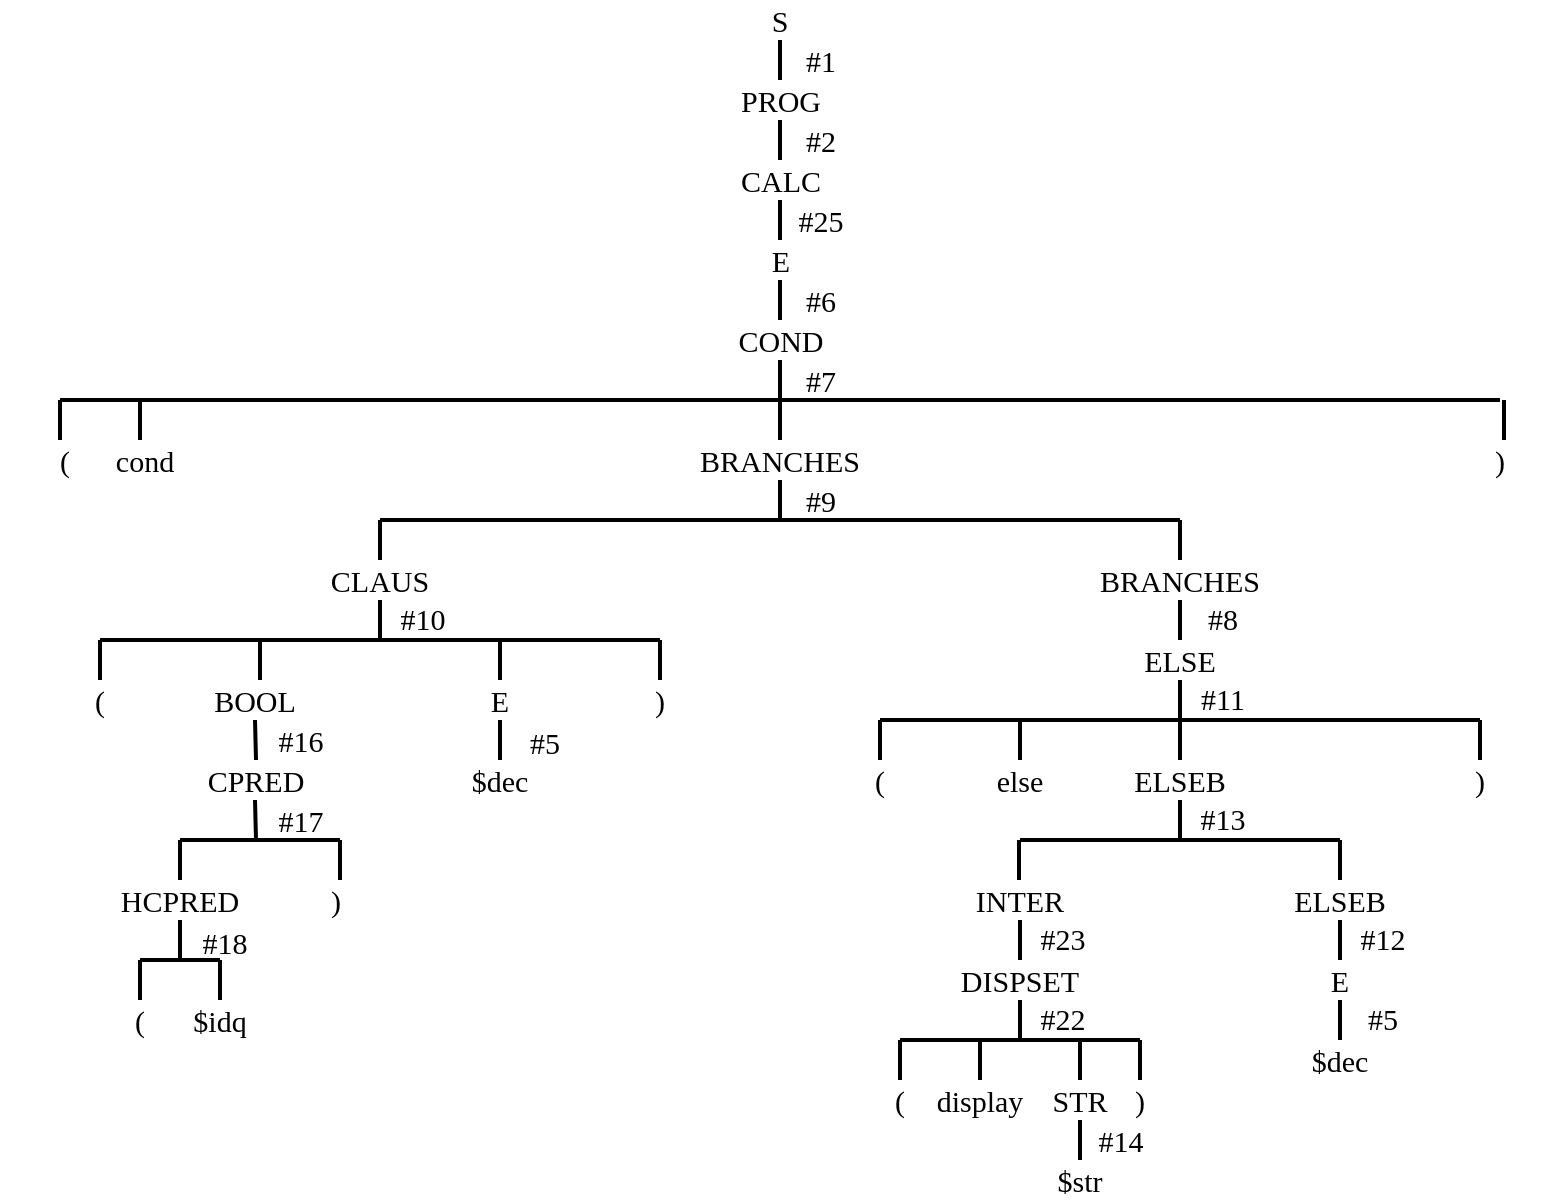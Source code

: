 <mxfile version="14.6.9" type="github"><diagram id="lthOTPtwf0CkzC_pxDY6" name="Page-1"><mxGraphModel dx="1144" dy="696" grid="1" gridSize="10" guides="1" tooltips="1" connect="1" arrows="1" fold="1" page="1" pageScale="1" pageWidth="1169" pageHeight="1654" math="0" shadow="0"><root><mxCell id="0"/><mxCell id="1" parent="0"/><mxCell id="WJYsVJ_ACM6ds8G27KJi-2" value="S" style="text;html=1;strokeColor=none;fillColor=none;align=center;verticalAlign=middle;whiteSpace=wrap;rounded=0;fontSize=15;fontFamily=Verdana;" vertex="1" parent="1"><mxGeometry x="380" width="40" height="20" as="geometry"/></mxCell><mxCell id="WJYsVJ_ACM6ds8G27KJi-3" value="#1" style="endArrow=none;html=1;strokeWidth=2;fontSize=15;fontFamily=Verdana;entryX=0.5;entryY=1;entryDx=0;entryDy=0;" edge="1" parent="1" target="WJYsVJ_ACM6ds8G27KJi-2"><mxGeometry y="-20" width="50" height="50" relative="1" as="geometry"><mxPoint x="400" y="40" as="sourcePoint"/><mxPoint x="400" y="30" as="targetPoint"/><Array as="points"><mxPoint x="400" y="40"/><mxPoint x="400" y="30"/></Array><mxPoint as="offset"/></mxGeometry></mxCell><mxCell id="WJYsVJ_ACM6ds8G27KJi-4" value="PROG" style="text;html=1;strokeColor=none;fillColor=none;align=center;verticalAlign=middle;whiteSpace=wrap;rounded=0;fontSize=15;fontFamily=Verdana;" vertex="1" parent="1"><mxGeometry x="367.5" y="40" width="65" height="20" as="geometry"/></mxCell><mxCell id="WJYsVJ_ACM6ds8G27KJi-8" value="#2" style="endArrow=none;html=1;fontFamily=Verdana;fontSize=15;strokeWidth=2;entryX=0.5;entryY=1;entryDx=0;entryDy=0;" edge="1" parent="1" target="WJYsVJ_ACM6ds8G27KJi-4"><mxGeometry y="-20" width="50" height="50" relative="1" as="geometry"><mxPoint x="400" y="80" as="sourcePoint"/><mxPoint x="440" y="140" as="targetPoint"/><mxPoint as="offset"/></mxGeometry></mxCell><mxCell id="WJYsVJ_ACM6ds8G27KJi-9" value="CALC" style="text;html=1;strokeColor=none;fillColor=none;align=center;verticalAlign=middle;whiteSpace=wrap;rounded=0;fontSize=15;fontFamily=Verdana;" vertex="1" parent="1"><mxGeometry x="367.5" y="80" width="65" height="20" as="geometry"/></mxCell><mxCell id="WJYsVJ_ACM6ds8G27KJi-10" value="#25" style="endArrow=none;html=1;fontFamily=Verdana;fontSize=15;strokeWidth=2;entryX=0.5;entryY=1;entryDx=0;entryDy=0;" edge="1" parent="1" target="WJYsVJ_ACM6ds8G27KJi-9"><mxGeometry y="-20" width="50" height="50" relative="1" as="geometry"><mxPoint x="400" y="120" as="sourcePoint"/><mxPoint x="440" y="140" as="targetPoint"/><mxPoint as="offset"/></mxGeometry></mxCell><mxCell id="WJYsVJ_ACM6ds8G27KJi-11" value="E" style="text;html=1;strokeColor=none;fillColor=none;align=center;verticalAlign=middle;whiteSpace=wrap;rounded=0;fontSize=15;fontFamily=Verdana;" vertex="1" parent="1"><mxGeometry x="367.5" y="120" width="65" height="20" as="geometry"/></mxCell><mxCell id="WJYsVJ_ACM6ds8G27KJi-12" value="#6" style="endArrow=none;html=1;fontFamily=Verdana;fontSize=15;strokeWidth=2;entryX=0.5;entryY=1;entryDx=0;entryDy=0;" edge="1" parent="1" target="WJYsVJ_ACM6ds8G27KJi-11"><mxGeometry y="-20" width="50" height="50" relative="1" as="geometry"><mxPoint x="400" y="160" as="sourcePoint"/><mxPoint x="410" y="170" as="targetPoint"/><mxPoint as="offset"/></mxGeometry></mxCell><mxCell id="WJYsVJ_ACM6ds8G27KJi-13" value="COND" style="text;html=1;strokeColor=none;fillColor=none;align=center;verticalAlign=middle;whiteSpace=wrap;rounded=0;fontSize=15;fontFamily=Verdana;" vertex="1" parent="1"><mxGeometry x="367.5" y="160" width="65" height="20" as="geometry"/></mxCell><mxCell id="WJYsVJ_ACM6ds8G27KJi-14" value="#7" style="endArrow=none;html=1;fontFamily=Verdana;fontSize=15;strokeWidth=2;entryX=0.5;entryY=1;entryDx=0;entryDy=0;" edge="1" parent="1" target="WJYsVJ_ACM6ds8G27KJi-13"><mxGeometry y="-20" width="50" height="50" relative="1" as="geometry"><mxPoint x="400" y="200" as="sourcePoint"/><mxPoint x="390" y="220" as="targetPoint"/><mxPoint as="offset"/></mxGeometry></mxCell><mxCell id="WJYsVJ_ACM6ds8G27KJi-15" value="" style="endArrow=none;html=1;fontFamily=Verdana;fontSize=15;strokeWidth=2;" edge="1" parent="1"><mxGeometry width="50" height="50" relative="1" as="geometry"><mxPoint x="40" y="200" as="sourcePoint"/><mxPoint x="760" y="200" as="targetPoint"/></mxGeometry></mxCell><mxCell id="WJYsVJ_ACM6ds8G27KJi-16" value="" style="endArrow=none;html=1;fontFamily=Verdana;fontSize=15;strokeWidth=2;" edge="1" parent="1"><mxGeometry width="50" height="50" relative="1" as="geometry"><mxPoint x="40" y="200" as="sourcePoint"/><mxPoint x="40" y="220" as="targetPoint"/></mxGeometry></mxCell><mxCell id="WJYsVJ_ACM6ds8G27KJi-18" value="(" style="text;html=1;strokeColor=none;fillColor=none;align=center;verticalAlign=middle;whiteSpace=wrap;rounded=0;fontSize=15;fontFamily=Verdana;" vertex="1" parent="1"><mxGeometry x="10" y="220" width="65" height="20" as="geometry"/></mxCell><mxCell id="WJYsVJ_ACM6ds8G27KJi-19" value="" style="endArrow=none;html=1;fontFamily=Verdana;fontSize=15;strokeWidth=2;" edge="1" parent="1"><mxGeometry width="50" height="50" relative="1" as="geometry"><mxPoint x="80" y="200" as="sourcePoint"/><mxPoint x="80" y="220" as="targetPoint"/></mxGeometry></mxCell><mxCell id="WJYsVJ_ACM6ds8G27KJi-20" value="cond" style="text;html=1;strokeColor=none;fillColor=none;align=center;verticalAlign=middle;whiteSpace=wrap;rounded=0;fontSize=15;fontFamily=Verdana;" vertex="1" parent="1"><mxGeometry x="50" y="220" width="65" height="20" as="geometry"/></mxCell><mxCell id="WJYsVJ_ACM6ds8G27KJi-21" value="" style="endArrow=none;html=1;fontFamily=Verdana;fontSize=15;strokeWidth=2;" edge="1" parent="1"><mxGeometry width="50" height="50" relative="1" as="geometry"><mxPoint x="400" y="200" as="sourcePoint"/><mxPoint x="400" y="220" as="targetPoint"/></mxGeometry></mxCell><mxCell id="WJYsVJ_ACM6ds8G27KJi-22" value="BRANCHES" style="text;html=1;strokeColor=none;fillColor=none;align=center;verticalAlign=middle;whiteSpace=wrap;rounded=0;fontSize=15;fontFamily=Verdana;" vertex="1" parent="1"><mxGeometry x="345" y="220" width="110" height="20" as="geometry"/></mxCell><mxCell id="WJYsVJ_ACM6ds8G27KJi-23" value="" style="endArrow=none;html=1;fontFamily=Verdana;fontSize=15;strokeWidth=2;" edge="1" parent="1"><mxGeometry width="50" height="50" relative="1" as="geometry"><mxPoint x="762" y="200" as="sourcePoint"/><mxPoint x="762" y="220" as="targetPoint"/></mxGeometry></mxCell><mxCell id="WJYsVJ_ACM6ds8G27KJi-25" value=")" style="text;html=1;strokeColor=none;fillColor=none;align=center;verticalAlign=middle;whiteSpace=wrap;rounded=0;fontSize=15;fontFamily=Verdana;" vertex="1" parent="1"><mxGeometry x="730" y="220" width="60" height="20" as="geometry"/></mxCell><mxCell id="WJYsVJ_ACM6ds8G27KJi-26" value="#9" style="endArrow=none;html=1;fontFamily=Verdana;fontSize=15;strokeWidth=2;entryX=0.5;entryY=1;entryDx=0;entryDy=0;entryPerimeter=0;" edge="1" parent="1" target="WJYsVJ_ACM6ds8G27KJi-22"><mxGeometry y="-20" width="50" height="50" relative="1" as="geometry"><mxPoint x="400" y="260" as="sourcePoint"/><mxPoint x="440" y="210" as="targetPoint"/><mxPoint as="offset"/></mxGeometry></mxCell><mxCell id="WJYsVJ_ACM6ds8G27KJi-27" value="" style="endArrow=none;html=1;fontFamily=Verdana;fontSize=15;strokeWidth=2;" edge="1" parent="1"><mxGeometry width="50" height="50" relative="1" as="geometry"><mxPoint x="200" y="260" as="sourcePoint"/><mxPoint x="600" y="260" as="targetPoint"/></mxGeometry></mxCell><mxCell id="WJYsVJ_ACM6ds8G27KJi-28" value="" style="endArrow=none;html=1;fontFamily=Verdana;fontSize=15;strokeWidth=2;" edge="1" parent="1"><mxGeometry width="50" height="50" relative="1" as="geometry"><mxPoint x="200" y="260" as="sourcePoint"/><mxPoint x="200" y="280" as="targetPoint"/></mxGeometry></mxCell><mxCell id="WJYsVJ_ACM6ds8G27KJi-29" value="" style="endArrow=none;html=1;fontFamily=Verdana;fontSize=15;strokeWidth=2;" edge="1" parent="1"><mxGeometry width="50" height="50" relative="1" as="geometry"><mxPoint x="600" y="280" as="sourcePoint"/><mxPoint x="600" y="260" as="targetPoint"/></mxGeometry></mxCell><mxCell id="WJYsVJ_ACM6ds8G27KJi-30" value="BRANCHES" style="text;html=1;strokeColor=none;fillColor=none;align=center;verticalAlign=middle;whiteSpace=wrap;rounded=0;fontSize=15;fontFamily=Verdana;" vertex="1" parent="1"><mxGeometry x="540" y="280" width="120" height="20" as="geometry"/></mxCell><mxCell id="WJYsVJ_ACM6ds8G27KJi-31" style="edgeStyle=orthogonalEdgeStyle;rounded=0;orthogonalLoop=1;jettySize=auto;html=1;exitX=0.5;exitY=1;exitDx=0;exitDy=0;fontFamily=Verdana;fontSize=15;strokeWidth=2;" edge="1" parent="1" source="WJYsVJ_ACM6ds8G27KJi-22" target="WJYsVJ_ACM6ds8G27KJi-22"><mxGeometry relative="1" as="geometry"/></mxCell><mxCell id="WJYsVJ_ACM6ds8G27KJi-36" value="CLAUS" style="text;html=1;strokeColor=none;fillColor=none;align=center;verticalAlign=middle;whiteSpace=wrap;rounded=0;fontSize=15;fontFamily=Verdana;" vertex="1" parent="1"><mxGeometry x="140" y="280" width="120" height="20" as="geometry"/></mxCell><mxCell id="WJYsVJ_ACM6ds8G27KJi-37" value="#10" style="endArrow=none;html=1;fontFamily=Verdana;fontSize=15;strokeWidth=2;entryX=0.5;entryY=1;entryDx=0;entryDy=0;" edge="1" parent="1" target="WJYsVJ_ACM6ds8G27KJi-36"><mxGeometry x="0.105" y="-21" width="50" height="50" relative="1" as="geometry"><mxPoint x="200" y="320" as="sourcePoint"/><mxPoint x="200" y="310" as="targetPoint"/><mxPoint as="offset"/></mxGeometry></mxCell><mxCell id="WJYsVJ_ACM6ds8G27KJi-38" value="" style="endArrow=none;html=1;fontFamily=Verdana;fontSize=15;strokeWidth=2;" edge="1" parent="1"><mxGeometry width="50" height="50" relative="1" as="geometry"><mxPoint x="60" y="320" as="sourcePoint"/><mxPoint x="340" y="320" as="targetPoint"/></mxGeometry></mxCell><mxCell id="WJYsVJ_ACM6ds8G27KJi-39" value="" style="endArrow=none;html=1;fontFamily=Verdana;fontSize=15;strokeWidth=2;" edge="1" parent="1"><mxGeometry width="50" height="50" relative="1" as="geometry"><mxPoint x="60" y="320" as="sourcePoint"/><mxPoint x="60" y="340" as="targetPoint"/></mxGeometry></mxCell><mxCell id="WJYsVJ_ACM6ds8G27KJi-40" value="(" style="text;html=1;strokeColor=none;fillColor=none;align=center;verticalAlign=middle;whiteSpace=wrap;rounded=0;fontFamily=Verdana;fontSize=15;" vertex="1" parent="1"><mxGeometry x="40" y="340" width="40" height="20" as="geometry"/></mxCell><mxCell id="WJYsVJ_ACM6ds8G27KJi-41" value="" style="endArrow=none;html=1;fontFamily=Verdana;fontSize=15;strokeWidth=2;" edge="1" parent="1"><mxGeometry width="50" height="50" relative="1" as="geometry"><mxPoint x="140" y="340" as="sourcePoint"/><mxPoint x="140" y="320" as="targetPoint"/></mxGeometry></mxCell><mxCell id="WJYsVJ_ACM6ds8G27KJi-42" value="BOOL" style="text;html=1;strokeColor=none;fillColor=none;align=center;verticalAlign=middle;whiteSpace=wrap;rounded=0;fontSize=15;fontFamily=Verdana;" vertex="1" parent="1"><mxGeometry x="100" y="340" width="75" height="20" as="geometry"/></mxCell><mxCell id="WJYsVJ_ACM6ds8G27KJi-43" value="" style="endArrow=none;html=1;fontFamily=Verdana;fontSize=15;strokeWidth=2;" edge="1" parent="1" target="WJYsVJ_ACM6ds8G27KJi-44"><mxGeometry width="50" height="50" relative="1" as="geometry"><mxPoint x="340" y="320" as="sourcePoint"/><mxPoint x="340" y="340" as="targetPoint"/></mxGeometry></mxCell><mxCell id="WJYsVJ_ACM6ds8G27KJi-44" value=")" style="text;html=1;strokeColor=none;fillColor=none;align=center;verticalAlign=middle;whiteSpace=wrap;rounded=0;fontFamily=Verdana;fontSize=15;" vertex="1" parent="1"><mxGeometry x="320" y="340" width="40" height="20" as="geometry"/></mxCell><mxCell id="WJYsVJ_ACM6ds8G27KJi-45" value="" style="endArrow=none;html=1;fontFamily=Verdana;fontSize=15;strokeWidth=2;" edge="1" parent="1"><mxGeometry width="50" height="50" relative="1" as="geometry"><mxPoint x="260" y="320" as="sourcePoint"/><mxPoint x="260" y="340" as="targetPoint"/></mxGeometry></mxCell><mxCell id="WJYsVJ_ACM6ds8G27KJi-46" value="E" style="text;html=1;strokeColor=none;fillColor=none;align=center;verticalAlign=middle;whiteSpace=wrap;rounded=0;fontFamily=Verdana;fontSize=15;" vertex="1" parent="1"><mxGeometry x="240" y="340" width="40" height="20" as="geometry"/></mxCell><mxCell id="WJYsVJ_ACM6ds8G27KJi-47" value="#16" style="endArrow=none;html=1;fontFamily=Verdana;fontSize=15;strokeWidth=2;exitX=0.5;exitY=1;exitDx=0;exitDy=0;" edge="1" parent="1" source="WJYsVJ_ACM6ds8G27KJi-42"><mxGeometry x="0.056" y="22" width="50" height="50" relative="1" as="geometry"><mxPoint x="380" y="260" as="sourcePoint"/><mxPoint x="138" y="380" as="targetPoint"/><mxPoint as="offset"/></mxGeometry></mxCell><mxCell id="WJYsVJ_ACM6ds8G27KJi-48" value="CPRED" style="text;html=1;strokeColor=none;fillColor=none;align=center;verticalAlign=middle;whiteSpace=wrap;rounded=0;fontSize=15;fontFamily=Verdana;" vertex="1" parent="1"><mxGeometry x="77.5" y="380" width="120" height="20" as="geometry"/></mxCell><mxCell id="WJYsVJ_ACM6ds8G27KJi-49" value="#17" style="endArrow=none;html=1;fontFamily=Verdana;fontSize=15;strokeWidth=2;exitX=0.5;exitY=1;exitDx=0;exitDy=0;" edge="1" parent="1" source="WJYsVJ_ACM6ds8G27KJi-48"><mxGeometry x="0.056" y="22" width="50" height="50" relative="1" as="geometry"><mxPoint x="160" y="440" as="sourcePoint"/><mxPoint x="138" y="420" as="targetPoint"/><mxPoint as="offset"/></mxGeometry></mxCell><mxCell id="WJYsVJ_ACM6ds8G27KJi-50" value="" style="endArrow=none;html=1;fontFamily=Verdana;fontSize=15;strokeWidth=2;" edge="1" parent="1"><mxGeometry width="50" height="50" relative="1" as="geometry"><mxPoint x="100" y="420" as="sourcePoint"/><mxPoint x="180" y="420" as="targetPoint"/></mxGeometry></mxCell><mxCell id="WJYsVJ_ACM6ds8G27KJi-51" value="" style="endArrow=none;html=1;fontFamily=Verdana;fontSize=15;strokeWidth=2;" edge="1" parent="1"><mxGeometry width="50" height="50" relative="1" as="geometry"><mxPoint x="100" y="420" as="sourcePoint"/><mxPoint x="100" y="440" as="targetPoint"/></mxGeometry></mxCell><mxCell id="WJYsVJ_ACM6ds8G27KJi-52" value="" style="endArrow=none;html=1;fontFamily=Verdana;fontSize=15;strokeWidth=2;" edge="1" parent="1"><mxGeometry width="50" height="50" relative="1" as="geometry"><mxPoint x="180" y="420" as="sourcePoint"/><mxPoint x="180" y="440" as="targetPoint"/></mxGeometry></mxCell><mxCell id="WJYsVJ_ACM6ds8G27KJi-53" value="HCPRED" style="text;html=1;strokeColor=none;fillColor=none;align=center;verticalAlign=middle;whiteSpace=wrap;rounded=0;fontSize=15;fontFamily=Verdana;" vertex="1" parent="1"><mxGeometry x="40" y="440" width="120" height="20" as="geometry"/></mxCell><mxCell id="WJYsVJ_ACM6ds8G27KJi-54" value=")" style="text;html=1;strokeColor=none;fillColor=none;align=center;verticalAlign=middle;whiteSpace=wrap;rounded=0;fontFamily=Verdana;fontSize=15;" vertex="1" parent="1"><mxGeometry x="157.5" y="440" width="40" height="20" as="geometry"/></mxCell><mxCell id="WJYsVJ_ACM6ds8G27KJi-55" value="#18" style="endArrow=none;html=1;fontFamily=Verdana;fontSize=15;strokeWidth=2;exitX=0.5;exitY=1;exitDx=0;exitDy=0;" edge="1" parent="1" source="WJYsVJ_ACM6ds8G27KJi-53"><mxGeometry x="0.056" y="22" width="50" height="50" relative="1" as="geometry"><mxPoint x="110" y="470" as="sourcePoint"/><mxPoint x="100" y="480" as="targetPoint"/><mxPoint as="offset"/></mxGeometry></mxCell><mxCell id="WJYsVJ_ACM6ds8G27KJi-56" value="" style="endArrow=none;html=1;fontFamily=Verdana;fontSize=15;strokeWidth=2;" edge="1" parent="1"><mxGeometry width="50" height="50" relative="1" as="geometry"><mxPoint x="80" y="480" as="sourcePoint"/><mxPoint x="120" y="480" as="targetPoint"/></mxGeometry></mxCell><mxCell id="WJYsVJ_ACM6ds8G27KJi-57" value="" style="endArrow=none;html=1;fontFamily=Verdana;fontSize=15;strokeWidth=2;" edge="1" parent="1"><mxGeometry width="50" height="50" relative="1" as="geometry"><mxPoint x="80" y="480" as="sourcePoint"/><mxPoint x="80" y="500" as="targetPoint"/></mxGeometry></mxCell><mxCell id="WJYsVJ_ACM6ds8G27KJi-58" value="(" style="text;html=1;strokeColor=none;fillColor=none;align=center;verticalAlign=middle;whiteSpace=wrap;rounded=0;fontFamily=Verdana;fontSize=15;" vertex="1" parent="1"><mxGeometry x="60" y="500" width="40" height="20" as="geometry"/></mxCell><mxCell id="WJYsVJ_ACM6ds8G27KJi-59" value="$idq" style="text;html=1;strokeColor=none;fillColor=none;align=center;verticalAlign=middle;whiteSpace=wrap;rounded=0;fontFamily=Verdana;fontSize=15;" vertex="1" parent="1"><mxGeometry x="100" y="500" width="40" height="20" as="geometry"/></mxCell><mxCell id="WJYsVJ_ACM6ds8G27KJi-60" value="" style="endArrow=none;html=1;fontFamily=Verdana;fontSize=15;strokeWidth=2;" edge="1" parent="1"><mxGeometry width="50" height="50" relative="1" as="geometry"><mxPoint x="120" y="500" as="sourcePoint"/><mxPoint x="120" y="480" as="targetPoint"/></mxGeometry></mxCell><mxCell id="WJYsVJ_ACM6ds8G27KJi-61" value="#5" style="endArrow=none;html=1;fontFamily=Verdana;fontSize=15;strokeWidth=2;exitX=0.5;exitY=1;exitDx=0;exitDy=0;" edge="1" parent="1" source="WJYsVJ_ACM6ds8G27KJi-46"><mxGeometry x="0.056" y="22" width="50" height="50" relative="1" as="geometry"><mxPoint x="270" y="420" as="sourcePoint"/><mxPoint x="260" y="380" as="targetPoint"/><mxPoint as="offset"/></mxGeometry></mxCell><mxCell id="WJYsVJ_ACM6ds8G27KJi-62" value="$dec" style="text;html=1;strokeColor=none;fillColor=none;align=center;verticalAlign=middle;whiteSpace=wrap;rounded=0;fontFamily=Verdana;fontSize=15;" vertex="1" parent="1"><mxGeometry x="240" y="380" width="40" height="20" as="geometry"/></mxCell><mxCell id="WJYsVJ_ACM6ds8G27KJi-63" value="#8" style="endArrow=none;html=1;fontFamily=Verdana;fontSize=15;strokeWidth=2;entryX=0.5;entryY=1;entryDx=0;entryDy=0;" edge="1" parent="1" target="WJYsVJ_ACM6ds8G27KJi-30"><mxGeometry x="0.105" y="-21" width="50" height="50" relative="1" as="geometry"><mxPoint x="600" y="320" as="sourcePoint"/><mxPoint x="580" y="300" as="targetPoint"/><mxPoint as="offset"/></mxGeometry></mxCell><mxCell id="WJYsVJ_ACM6ds8G27KJi-64" value="ELSE" style="text;html=1;strokeColor=none;fillColor=none;align=center;verticalAlign=middle;whiteSpace=wrap;rounded=0;fontSize=15;fontFamily=Verdana;" vertex="1" parent="1"><mxGeometry x="540" y="320" width="120" height="20" as="geometry"/></mxCell><mxCell id="WJYsVJ_ACM6ds8G27KJi-65" value="#11" style="endArrow=none;html=1;fontFamily=Verdana;fontSize=15;strokeWidth=2;entryX=0.5;entryY=1;entryDx=0;entryDy=0;" edge="1" parent="1"><mxGeometry x="0.105" y="-21" width="50" height="50" relative="1" as="geometry"><mxPoint x="600" y="360" as="sourcePoint"/><mxPoint x="600" y="340" as="targetPoint"/><mxPoint as="offset"/></mxGeometry></mxCell><mxCell id="WJYsVJ_ACM6ds8G27KJi-66" value="" style="endArrow=none;html=1;fontFamily=Verdana;fontSize=15;strokeWidth=2;" edge="1" parent="1"><mxGeometry width="50" height="50" relative="1" as="geometry"><mxPoint x="450" y="360" as="sourcePoint"/><mxPoint x="750" y="360" as="targetPoint"/></mxGeometry></mxCell><mxCell id="WJYsVJ_ACM6ds8G27KJi-67" value="" style="endArrow=none;html=1;fontFamily=Verdana;fontSize=15;strokeWidth=2;" edge="1" parent="1"><mxGeometry width="50" height="50" relative="1" as="geometry"><mxPoint x="750" y="380" as="sourcePoint"/><mxPoint x="750" y="360" as="targetPoint"/></mxGeometry></mxCell><mxCell id="WJYsVJ_ACM6ds8G27KJi-68" value=")" style="text;html=1;strokeColor=none;fillColor=none;align=center;verticalAlign=middle;whiteSpace=wrap;rounded=0;fontFamily=Verdana;fontSize=15;" vertex="1" parent="1"><mxGeometry x="730" y="380" width="40" height="20" as="geometry"/></mxCell><mxCell id="WJYsVJ_ACM6ds8G27KJi-69" value="" style="endArrow=none;html=1;fontFamily=Verdana;fontSize=15;strokeWidth=2;" edge="1" parent="1"><mxGeometry width="50" height="50" relative="1" as="geometry"><mxPoint x="450" y="380" as="sourcePoint"/><mxPoint x="450" y="360" as="targetPoint"/></mxGeometry></mxCell><mxCell id="WJYsVJ_ACM6ds8G27KJi-71" value="(" style="text;html=1;strokeColor=none;fillColor=none;align=center;verticalAlign=middle;whiteSpace=wrap;rounded=0;fontFamily=Verdana;fontSize=15;" vertex="1" parent="1"><mxGeometry x="430" y="380" width="40" height="20" as="geometry"/></mxCell><mxCell id="WJYsVJ_ACM6ds8G27KJi-72" value="" style="endArrow=none;html=1;fontFamily=Verdana;fontSize=15;strokeWidth=2;" edge="1" parent="1"><mxGeometry width="50" height="50" relative="1" as="geometry"><mxPoint x="520" y="380" as="sourcePoint"/><mxPoint x="520" y="360" as="targetPoint"/></mxGeometry></mxCell><mxCell id="WJYsVJ_ACM6ds8G27KJi-73" value="else" style="text;html=1;strokeColor=none;fillColor=none;align=center;verticalAlign=middle;whiteSpace=wrap;rounded=0;fontFamily=Verdana;fontSize=15;" vertex="1" parent="1"><mxGeometry x="500" y="380" width="40" height="20" as="geometry"/></mxCell><mxCell id="WJYsVJ_ACM6ds8G27KJi-74" value="ELSEB" style="text;html=1;strokeColor=none;fillColor=none;align=center;verticalAlign=middle;whiteSpace=wrap;rounded=0;fontSize=15;fontFamily=Verdana;" vertex="1" parent="1"><mxGeometry x="540" y="380" width="120" height="20" as="geometry"/></mxCell><mxCell id="WJYsVJ_ACM6ds8G27KJi-75" value="" style="endArrow=none;html=1;fontFamily=Verdana;fontSize=15;strokeWidth=2;" edge="1" parent="1"><mxGeometry width="50" height="50" relative="1" as="geometry"><mxPoint x="600" y="380" as="sourcePoint"/><mxPoint x="600" y="360" as="targetPoint"/></mxGeometry></mxCell><mxCell id="WJYsVJ_ACM6ds8G27KJi-77" value="#13" style="endArrow=none;html=1;fontFamily=Verdana;fontSize=15;strokeWidth=2;entryX=0.5;entryY=1;entryDx=0;entryDy=0;" edge="1" parent="1"><mxGeometry x="0.105" y="-21" width="50" height="50" relative="1" as="geometry"><mxPoint x="600" y="420" as="sourcePoint"/><mxPoint x="600" y="400" as="targetPoint"/><mxPoint as="offset"/></mxGeometry></mxCell><mxCell id="WJYsVJ_ACM6ds8G27KJi-78" value="" style="endArrow=none;html=1;fontFamily=Verdana;fontSize=15;strokeWidth=2;" edge="1" parent="1"><mxGeometry width="50" height="50" relative="1" as="geometry"><mxPoint x="520" y="420" as="sourcePoint"/><mxPoint x="680" y="420" as="targetPoint"/></mxGeometry></mxCell><mxCell id="WJYsVJ_ACM6ds8G27KJi-79" value="" style="endArrow=none;html=1;fontFamily=Verdana;fontSize=15;strokeWidth=2;" edge="1" parent="1"><mxGeometry width="50" height="50" relative="1" as="geometry"><mxPoint x="680" y="440" as="sourcePoint"/><mxPoint x="680" y="420" as="targetPoint"/></mxGeometry></mxCell><mxCell id="WJYsVJ_ACM6ds8G27KJi-80" value="" style="endArrow=none;html=1;fontFamily=Verdana;fontSize=15;strokeWidth=2;" edge="1" parent="1"><mxGeometry width="50" height="50" relative="1" as="geometry"><mxPoint x="519.5" y="440" as="sourcePoint"/><mxPoint x="519.5" y="420" as="targetPoint"/></mxGeometry></mxCell><mxCell id="WJYsVJ_ACM6ds8G27KJi-81" value="INTER" style="text;html=1;strokeColor=none;fillColor=none;align=center;verticalAlign=middle;whiteSpace=wrap;rounded=0;fontSize=15;fontFamily=Verdana;" vertex="1" parent="1"><mxGeometry x="460" y="440" width="120" height="20" as="geometry"/></mxCell><mxCell id="WJYsVJ_ACM6ds8G27KJi-82" value="ELSEB" style="text;html=1;strokeColor=none;fillColor=none;align=center;verticalAlign=middle;whiteSpace=wrap;rounded=0;fontSize=15;fontFamily=Verdana;" vertex="1" parent="1"><mxGeometry x="620" y="440" width="120" height="20" as="geometry"/></mxCell><mxCell id="WJYsVJ_ACM6ds8G27KJi-84" value="#12" style="endArrow=none;html=1;fontFamily=Verdana;fontSize=15;strokeWidth=2;entryX=0.5;entryY=1;entryDx=0;entryDy=0;exitX=0.5;exitY=0;exitDx=0;exitDy=0;" edge="1" parent="1" source="WJYsVJ_ACM6ds8G27KJi-85" target="WJYsVJ_ACM6ds8G27KJi-82"><mxGeometry x="0.105" y="-21" width="50" height="50" relative="1" as="geometry"><mxPoint x="730" y="480" as="sourcePoint"/><mxPoint x="730" y="470" as="targetPoint"/><mxPoint as="offset"/></mxGeometry></mxCell><mxCell id="WJYsVJ_ACM6ds8G27KJi-85" value="E" style="text;html=1;strokeColor=none;fillColor=none;align=center;verticalAlign=middle;whiteSpace=wrap;rounded=0;fontSize=15;fontFamily=Verdana;" vertex="1" parent="1"><mxGeometry x="620" y="480" width="120" height="20" as="geometry"/></mxCell><mxCell id="WJYsVJ_ACM6ds8G27KJi-86" value="#5" style="endArrow=none;html=1;fontFamily=Verdana;fontSize=15;strokeWidth=2;entryX=0.5;entryY=1;entryDx=0;entryDy=0;exitX=0.5;exitY=0;exitDx=0;exitDy=0;" edge="1" parent="1" source="WJYsVJ_ACM6ds8G27KJi-88" target="WJYsVJ_ACM6ds8G27KJi-85"><mxGeometry x="0.105" y="-21" width="50" height="50" relative="1" as="geometry"><mxPoint x="730" y="520" as="sourcePoint"/><mxPoint x="730" y="510" as="targetPoint"/><mxPoint as="offset"/></mxGeometry></mxCell><mxCell id="WJYsVJ_ACM6ds8G27KJi-88" value="$dec" style="text;html=1;strokeColor=none;fillColor=none;align=center;verticalAlign=middle;whiteSpace=wrap;rounded=0;fontFamily=Verdana;fontSize=15;" vertex="1" parent="1"><mxGeometry x="660" y="520" width="40" height="20" as="geometry"/></mxCell><mxCell id="WJYsVJ_ACM6ds8G27KJi-90" value="#23" style="endArrow=none;html=1;fontFamily=Verdana;fontSize=15;strokeWidth=2;" edge="1" parent="1"><mxGeometry x="0.105" y="-21" width="50" height="50" relative="1" as="geometry"><mxPoint x="520" y="480" as="sourcePoint"/><mxPoint x="520" y="460" as="targetPoint"/><mxPoint as="offset"/></mxGeometry></mxCell><mxCell id="WJYsVJ_ACM6ds8G27KJi-91" value="DISPSET" style="text;html=1;strokeColor=none;fillColor=none;align=center;verticalAlign=middle;whiteSpace=wrap;rounded=0;fontSize=15;fontFamily=Verdana;" vertex="1" parent="1"><mxGeometry x="460" y="480" width="120" height="20" as="geometry"/></mxCell><mxCell id="WJYsVJ_ACM6ds8G27KJi-92" value="#22" style="endArrow=none;html=1;fontFamily=Verdana;fontSize=15;strokeWidth=2;" edge="1" parent="1"><mxGeometry x="0.105" y="-21" width="50" height="50" relative="1" as="geometry"><mxPoint x="520" y="520" as="sourcePoint"/><mxPoint x="520" y="500" as="targetPoint"/><mxPoint as="offset"/></mxGeometry></mxCell><mxCell id="WJYsVJ_ACM6ds8G27KJi-93" value="" style="endArrow=none;html=1;fontFamily=Verdana;fontSize=15;strokeWidth=2;" edge="1" parent="1"><mxGeometry width="50" height="50" relative="1" as="geometry"><mxPoint x="460" y="520" as="sourcePoint"/><mxPoint x="580" y="520" as="targetPoint"/></mxGeometry></mxCell><mxCell id="WJYsVJ_ACM6ds8G27KJi-94" value="display" style="text;html=1;strokeColor=none;fillColor=none;align=center;verticalAlign=middle;whiteSpace=wrap;rounded=0;fontSize=15;fontFamily=Verdana;" vertex="1" parent="1"><mxGeometry x="440" y="540" width="120" height="20" as="geometry"/></mxCell><mxCell id="WJYsVJ_ACM6ds8G27KJi-95" value="(" style="text;html=1;strokeColor=none;fillColor=none;align=center;verticalAlign=middle;whiteSpace=wrap;rounded=0;fontFamily=Verdana;fontSize=15;" vertex="1" parent="1"><mxGeometry x="440" y="540" width="40" height="20" as="geometry"/></mxCell><mxCell id="WJYsVJ_ACM6ds8G27KJi-96" value=")" style="text;html=1;strokeColor=none;fillColor=none;align=center;verticalAlign=middle;whiteSpace=wrap;rounded=0;fontFamily=Verdana;fontSize=15;" vertex="1" parent="1"><mxGeometry x="560" y="540" width="40" height="20" as="geometry"/></mxCell><mxCell id="WJYsVJ_ACM6ds8G27KJi-97" value="STR" style="text;html=1;strokeColor=none;fillColor=none;align=center;verticalAlign=middle;whiteSpace=wrap;rounded=0;fontFamily=Verdana;fontSize=15;" vertex="1" parent="1"><mxGeometry x="530" y="540" width="40" height="20" as="geometry"/></mxCell><mxCell id="WJYsVJ_ACM6ds8G27KJi-99" value="" style="endArrow=none;html=1;fontFamily=Verdana;fontSize=15;strokeWidth=2;" edge="1" parent="1"><mxGeometry width="50" height="50" relative="1" as="geometry"><mxPoint x="460" y="540" as="sourcePoint"/><mxPoint x="460" y="520" as="targetPoint"/></mxGeometry></mxCell><mxCell id="WJYsVJ_ACM6ds8G27KJi-100" value="" style="endArrow=none;html=1;fontFamily=Verdana;fontSize=15;strokeWidth=2;exitX=0.5;exitY=0;exitDx=0;exitDy=0;" edge="1" parent="1" source="WJYsVJ_ACM6ds8G27KJi-94"><mxGeometry width="50" height="50" relative="1" as="geometry"><mxPoint x="380" y="450" as="sourcePoint"/><mxPoint x="500" y="520" as="targetPoint"/></mxGeometry></mxCell><mxCell id="WJYsVJ_ACM6ds8G27KJi-102" value="" style="endArrow=none;html=1;fontFamily=Verdana;fontSize=15;strokeWidth=2;exitX=0.5;exitY=0;exitDx=0;exitDy=0;" edge="1" parent="1" source="WJYsVJ_ACM6ds8G27KJi-97"><mxGeometry width="50" height="50" relative="1" as="geometry"><mxPoint x="380" y="450" as="sourcePoint"/><mxPoint x="550" y="520" as="targetPoint"/></mxGeometry></mxCell><mxCell id="WJYsVJ_ACM6ds8G27KJi-103" value="" style="endArrow=none;html=1;fontFamily=Verdana;fontSize=15;strokeWidth=2;exitX=0.5;exitY=0;exitDx=0;exitDy=0;" edge="1" parent="1" source="WJYsVJ_ACM6ds8G27KJi-96"><mxGeometry width="50" height="50" relative="1" as="geometry"><mxPoint x="380" y="450" as="sourcePoint"/><mxPoint x="580" y="520" as="targetPoint"/></mxGeometry></mxCell><mxCell id="WJYsVJ_ACM6ds8G27KJi-104" value="#14" style="endArrow=none;html=1;fontFamily=Verdana;fontSize=15;strokeWidth=2;entryX=0.5;entryY=1;entryDx=0;entryDy=0;" edge="1" parent="1" target="WJYsVJ_ACM6ds8G27KJi-97"><mxGeometry y="-20" width="50" height="50" relative="1" as="geometry"><mxPoint x="550" y="580" as="sourcePoint"/><mxPoint x="430" y="400" as="targetPoint"/><mxPoint as="offset"/></mxGeometry></mxCell><mxCell id="WJYsVJ_ACM6ds8G27KJi-105" value="$str" style="text;html=1;strokeColor=none;fillColor=none;align=center;verticalAlign=middle;whiteSpace=wrap;rounded=0;fontFamily=Verdana;fontSize=15;" vertex="1" parent="1"><mxGeometry x="530" y="580" width="40" height="20" as="geometry"/></mxCell></root></mxGraphModel></diagram></mxfile>
